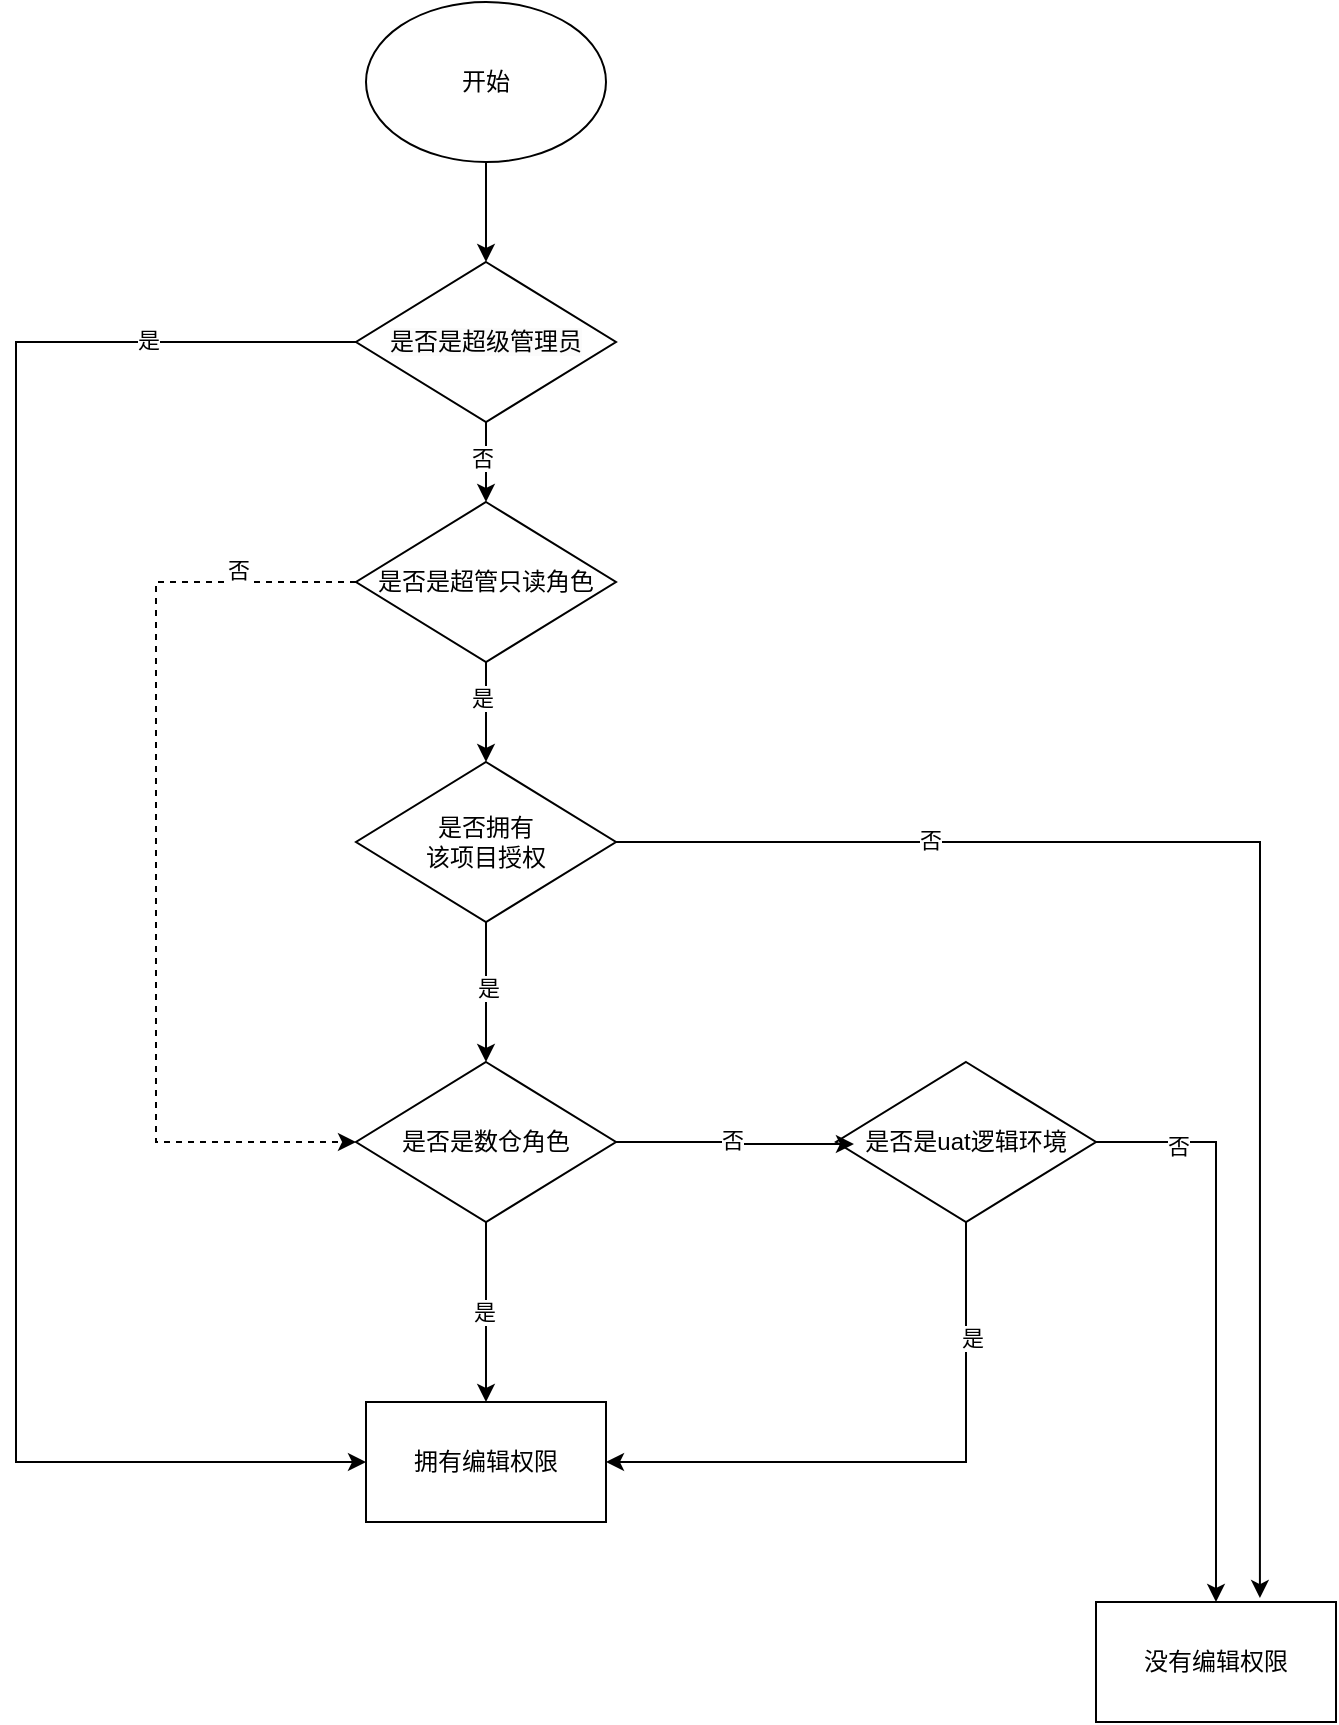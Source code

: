 <mxfile version="24.5.3" type="github">
  <diagram name="第 1 页" id="QhjmsHd4cFKBtVcFpPf3">
    <mxGraphModel dx="1420" dy="724" grid="1" gridSize="10" guides="1" tooltips="1" connect="1" arrows="1" fold="1" page="1" pageScale="1" pageWidth="827" pageHeight="1169" math="0" shadow="0">
      <root>
        <mxCell id="0" />
        <mxCell id="1" parent="0" />
        <mxCell id="3rRtZios1IY7zG07xDWW-22" style="edgeStyle=orthogonalEdgeStyle;rounded=0;orthogonalLoop=1;jettySize=auto;html=1;exitX=0.5;exitY=1;exitDx=0;exitDy=0;entryX=0.5;entryY=0;entryDx=0;entryDy=0;" edge="1" parent="1" source="3rRtZios1IY7zG07xDWW-1" target="3rRtZios1IY7zG07xDWW-13">
          <mxGeometry relative="1" as="geometry" />
        </mxCell>
        <mxCell id="3rRtZios1IY7zG07xDWW-1" value="开始" style="ellipse;whiteSpace=wrap;html=1;" vertex="1" parent="1">
          <mxGeometry x="335" y="30" width="120" height="80" as="geometry" />
        </mxCell>
        <mxCell id="3rRtZios1IY7zG07xDWW-25" style="edgeStyle=orthogonalEdgeStyle;rounded=0;orthogonalLoop=1;jettySize=auto;html=1;exitX=0.5;exitY=1;exitDx=0;exitDy=0;entryX=0.5;entryY=0;entryDx=0;entryDy=0;" edge="1" parent="1" source="3rRtZios1IY7zG07xDWW-13" target="3rRtZios1IY7zG07xDWW-15">
          <mxGeometry relative="1" as="geometry" />
        </mxCell>
        <mxCell id="3rRtZios1IY7zG07xDWW-26" value="否" style="edgeLabel;html=1;align=center;verticalAlign=middle;resizable=0;points=[];" vertex="1" connectable="0" parent="3rRtZios1IY7zG07xDWW-25">
          <mxGeometry x="-0.1" y="-2" relative="1" as="geometry">
            <mxPoint as="offset" />
          </mxGeometry>
        </mxCell>
        <mxCell id="3rRtZios1IY7zG07xDWW-45" style="edgeStyle=orthogonalEdgeStyle;rounded=0;orthogonalLoop=1;jettySize=auto;html=1;exitX=0;exitY=0.5;exitDx=0;exitDy=0;entryX=0;entryY=0.5;entryDx=0;entryDy=0;" edge="1" parent="1" source="3rRtZios1IY7zG07xDWW-13" target="3rRtZios1IY7zG07xDWW-21">
          <mxGeometry relative="1" as="geometry">
            <Array as="points">
              <mxPoint x="160" y="200" />
              <mxPoint x="160" y="760" />
            </Array>
          </mxGeometry>
        </mxCell>
        <mxCell id="3rRtZios1IY7zG07xDWW-46" value="是" style="edgeLabel;html=1;align=center;verticalAlign=middle;resizable=0;points=[];" vertex="1" connectable="0" parent="3rRtZios1IY7zG07xDWW-45">
          <mxGeometry x="-0.77" y="-1" relative="1" as="geometry">
            <mxPoint as="offset" />
          </mxGeometry>
        </mxCell>
        <mxCell id="3rRtZios1IY7zG07xDWW-13" value="&lt;span style=&quot;color: rgb(0, 0, 0); font-family: Helvetica; font-size: 12px; font-style: normal; font-variant-ligatures: normal; font-variant-caps: normal; font-weight: 400; letter-spacing: normal; orphans: 2; text-align: center; text-indent: 0px; text-transform: none; widows: 2; word-spacing: 0px; -webkit-text-stroke-width: 0px; white-space: normal; background-color: rgb(251, 251, 251); text-decoration-thickness: initial; text-decoration-style: initial; text-decoration-color: initial; display: inline !important; float: none;&quot;&gt;是否是超级管理员&lt;/span&gt;" style="rhombus;whiteSpace=wrap;html=1;" vertex="1" parent="1">
          <mxGeometry x="330" y="160" width="130" height="80" as="geometry" />
        </mxCell>
        <mxCell id="3rRtZios1IY7zG07xDWW-27" style="edgeStyle=orthogonalEdgeStyle;rounded=0;orthogonalLoop=1;jettySize=auto;html=1;exitX=0.5;exitY=1;exitDx=0;exitDy=0;entryX=0.5;entryY=0;entryDx=0;entryDy=0;" edge="1" parent="1" source="3rRtZios1IY7zG07xDWW-15" target="3rRtZios1IY7zG07xDWW-16">
          <mxGeometry relative="1" as="geometry" />
        </mxCell>
        <mxCell id="3rRtZios1IY7zG07xDWW-51" value="是" style="edgeLabel;html=1;align=center;verticalAlign=middle;resizable=0;points=[];" vertex="1" connectable="0" parent="3rRtZios1IY7zG07xDWW-27">
          <mxGeometry x="-0.28" y="-2" relative="1" as="geometry">
            <mxPoint as="offset" />
          </mxGeometry>
        </mxCell>
        <mxCell id="3rRtZios1IY7zG07xDWW-52" style="edgeStyle=orthogonalEdgeStyle;rounded=0;orthogonalLoop=1;jettySize=auto;html=1;exitX=0;exitY=0.5;exitDx=0;exitDy=0;entryX=0;entryY=0.5;entryDx=0;entryDy=0;dashed=1;" edge="1" parent="1" source="3rRtZios1IY7zG07xDWW-15" target="3rRtZios1IY7zG07xDWW-17">
          <mxGeometry relative="1" as="geometry">
            <Array as="points">
              <mxPoint x="230" y="320" />
              <mxPoint x="230" y="600" />
            </Array>
          </mxGeometry>
        </mxCell>
        <mxCell id="3rRtZios1IY7zG07xDWW-53" value="否" style="edgeLabel;html=1;align=center;verticalAlign=middle;resizable=0;points=[];" vertex="1" connectable="0" parent="3rRtZios1IY7zG07xDWW-52">
          <mxGeometry x="-0.754" y="-6" relative="1" as="geometry">
            <mxPoint as="offset" />
          </mxGeometry>
        </mxCell>
        <mxCell id="3rRtZios1IY7zG07xDWW-15" value="是否是超管只读角色" style="rhombus;whiteSpace=wrap;html=1;" vertex="1" parent="1">
          <mxGeometry x="330" y="280" width="130" height="80" as="geometry" />
        </mxCell>
        <mxCell id="3rRtZios1IY7zG07xDWW-30" style="edgeStyle=orthogonalEdgeStyle;rounded=0;orthogonalLoop=1;jettySize=auto;html=1;exitX=0.5;exitY=1;exitDx=0;exitDy=0;entryX=0.5;entryY=0;entryDx=0;entryDy=0;" edge="1" parent="1" source="3rRtZios1IY7zG07xDWW-16" target="3rRtZios1IY7zG07xDWW-17">
          <mxGeometry relative="1" as="geometry" />
        </mxCell>
        <mxCell id="3rRtZios1IY7zG07xDWW-31" value="是" style="edgeLabel;html=1;align=center;verticalAlign=middle;resizable=0;points=[];" vertex="1" connectable="0" parent="3rRtZios1IY7zG07xDWW-30">
          <mxGeometry x="-0.057" y="1" relative="1" as="geometry">
            <mxPoint as="offset" />
          </mxGeometry>
        </mxCell>
        <mxCell id="3rRtZios1IY7zG07xDWW-16" value="是否拥有&lt;div&gt;该项目授权&lt;/div&gt;" style="rhombus;whiteSpace=wrap;html=1;" vertex="1" parent="1">
          <mxGeometry x="330" y="410" width="130" height="80" as="geometry" />
        </mxCell>
        <mxCell id="3rRtZios1IY7zG07xDWW-34" style="edgeStyle=orthogonalEdgeStyle;rounded=0;orthogonalLoop=1;jettySize=auto;html=1;exitX=0.5;exitY=1;exitDx=0;exitDy=0;entryX=0.5;entryY=0;entryDx=0;entryDy=0;" edge="1" parent="1" source="3rRtZios1IY7zG07xDWW-17" target="3rRtZios1IY7zG07xDWW-21">
          <mxGeometry relative="1" as="geometry" />
        </mxCell>
        <mxCell id="3rRtZios1IY7zG07xDWW-35" value="是" style="edgeLabel;html=1;align=center;verticalAlign=middle;resizable=0;points=[];" vertex="1" connectable="0" parent="3rRtZios1IY7zG07xDWW-34">
          <mxGeometry y="-1" relative="1" as="geometry">
            <mxPoint as="offset" />
          </mxGeometry>
        </mxCell>
        <mxCell id="3rRtZios1IY7zG07xDWW-17" value="是否是数仓角色" style="rhombus;whiteSpace=wrap;html=1;" vertex="1" parent="1">
          <mxGeometry x="330" y="560" width="130" height="80" as="geometry" />
        </mxCell>
        <mxCell id="3rRtZios1IY7zG07xDWW-38" style="edgeStyle=orthogonalEdgeStyle;rounded=0;orthogonalLoop=1;jettySize=auto;html=1;exitX=0.5;exitY=1;exitDx=0;exitDy=0;entryX=1;entryY=0.5;entryDx=0;entryDy=0;" edge="1" parent="1" source="3rRtZios1IY7zG07xDWW-18" target="3rRtZios1IY7zG07xDWW-21">
          <mxGeometry relative="1" as="geometry" />
        </mxCell>
        <mxCell id="3rRtZios1IY7zG07xDWW-39" value="是" style="edgeLabel;html=1;align=center;verticalAlign=middle;resizable=0;points=[];" vertex="1" connectable="0" parent="3rRtZios1IY7zG07xDWW-38">
          <mxGeometry x="-0.613" y="3" relative="1" as="geometry">
            <mxPoint as="offset" />
          </mxGeometry>
        </mxCell>
        <mxCell id="3rRtZios1IY7zG07xDWW-43" style="edgeStyle=orthogonalEdgeStyle;rounded=0;orthogonalLoop=1;jettySize=auto;html=1;exitX=1;exitY=0.5;exitDx=0;exitDy=0;entryX=0.5;entryY=0;entryDx=0;entryDy=0;" edge="1" parent="1" source="3rRtZios1IY7zG07xDWW-18" target="3rRtZios1IY7zG07xDWW-40">
          <mxGeometry relative="1" as="geometry" />
        </mxCell>
        <mxCell id="3rRtZios1IY7zG07xDWW-44" value="否" style="edgeLabel;html=1;align=center;verticalAlign=middle;resizable=0;points=[];" vertex="1" connectable="0" parent="3rRtZios1IY7zG07xDWW-43">
          <mxGeometry x="-0.717" y="-2" relative="1" as="geometry">
            <mxPoint as="offset" />
          </mxGeometry>
        </mxCell>
        <mxCell id="3rRtZios1IY7zG07xDWW-18" value="是否是uat逻辑环境" style="rhombus;whiteSpace=wrap;html=1;" vertex="1" parent="1">
          <mxGeometry x="570" y="560" width="130" height="80" as="geometry" />
        </mxCell>
        <mxCell id="3rRtZios1IY7zG07xDWW-21" value="拥有编辑权限" style="rounded=0;whiteSpace=wrap;html=1;" vertex="1" parent="1">
          <mxGeometry x="335" y="730" width="120" height="60" as="geometry" />
        </mxCell>
        <mxCell id="3rRtZios1IY7zG07xDWW-36" style="edgeStyle=orthogonalEdgeStyle;rounded=0;orthogonalLoop=1;jettySize=auto;html=1;exitX=1;exitY=0.5;exitDx=0;exitDy=0;entryX=0.069;entryY=0.513;entryDx=0;entryDy=0;entryPerimeter=0;" edge="1" parent="1" source="3rRtZios1IY7zG07xDWW-17" target="3rRtZios1IY7zG07xDWW-18">
          <mxGeometry relative="1" as="geometry" />
        </mxCell>
        <mxCell id="3rRtZios1IY7zG07xDWW-37" value="否" style="edgeLabel;html=1;align=center;verticalAlign=middle;resizable=0;points=[];" vertex="1" connectable="0" parent="3rRtZios1IY7zG07xDWW-36">
          <mxGeometry x="-0.02" y="2" relative="1" as="geometry">
            <mxPoint as="offset" />
          </mxGeometry>
        </mxCell>
        <mxCell id="3rRtZios1IY7zG07xDWW-40" value="没有编辑权限" style="rounded=0;whiteSpace=wrap;html=1;" vertex="1" parent="1">
          <mxGeometry x="700" y="830" width="120" height="60" as="geometry" />
        </mxCell>
        <mxCell id="3rRtZios1IY7zG07xDWW-49" style="edgeStyle=orthogonalEdgeStyle;rounded=0;orthogonalLoop=1;jettySize=auto;html=1;exitX=1;exitY=0.5;exitDx=0;exitDy=0;entryX=0.683;entryY=-0.033;entryDx=0;entryDy=0;entryPerimeter=0;" edge="1" parent="1" source="3rRtZios1IY7zG07xDWW-16" target="3rRtZios1IY7zG07xDWW-40">
          <mxGeometry relative="1" as="geometry" />
        </mxCell>
        <mxCell id="3rRtZios1IY7zG07xDWW-50" value="否" style="edgeLabel;html=1;align=center;verticalAlign=middle;resizable=0;points=[];" vertex="1" connectable="0" parent="3rRtZios1IY7zG07xDWW-49">
          <mxGeometry x="-0.551" y="1" relative="1" as="geometry">
            <mxPoint as="offset" />
          </mxGeometry>
        </mxCell>
      </root>
    </mxGraphModel>
  </diagram>
</mxfile>
